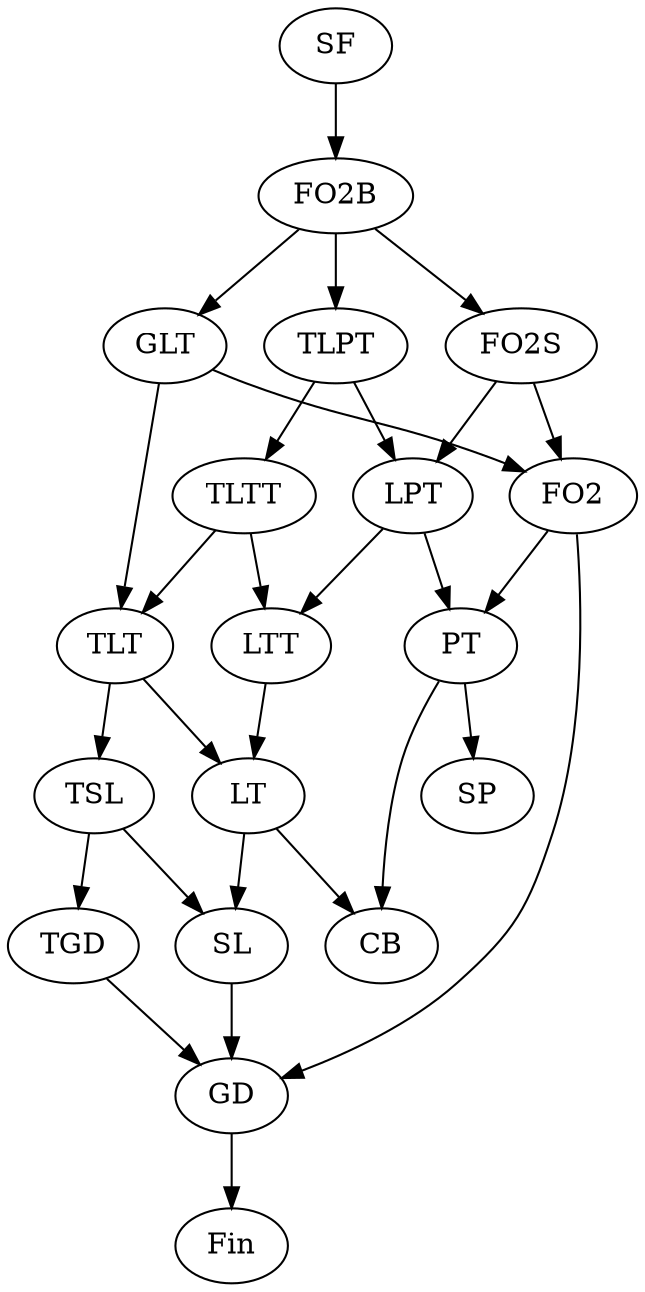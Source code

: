 digraph subreg {
SF -> FO2B;
FO2B -> FO2S;
FO2S -> FO2;
FO2 -> PT;
PT -> SP;
LTT -> LT;
LT -> SL;
TLTT -> LTT;
TLTT -> TLT;
TLT -> LT;
TLT -> TSL;
TSL -> SL;
FO2B -> GLT;
GLT -> TLT;
GLT -> FO2;
FO2S -> LPT;
LPT -> LTT;
LPT -> PT;
FO2B -> TLPT;
TLPT -> TLTT;
TLPT -> LPT;
TSL -> TGD;
TGD -> GD;
FO2 -> GD;
SL -> GD;
GD -> Fin;
PT -> CB;
LT -> CB;
}
